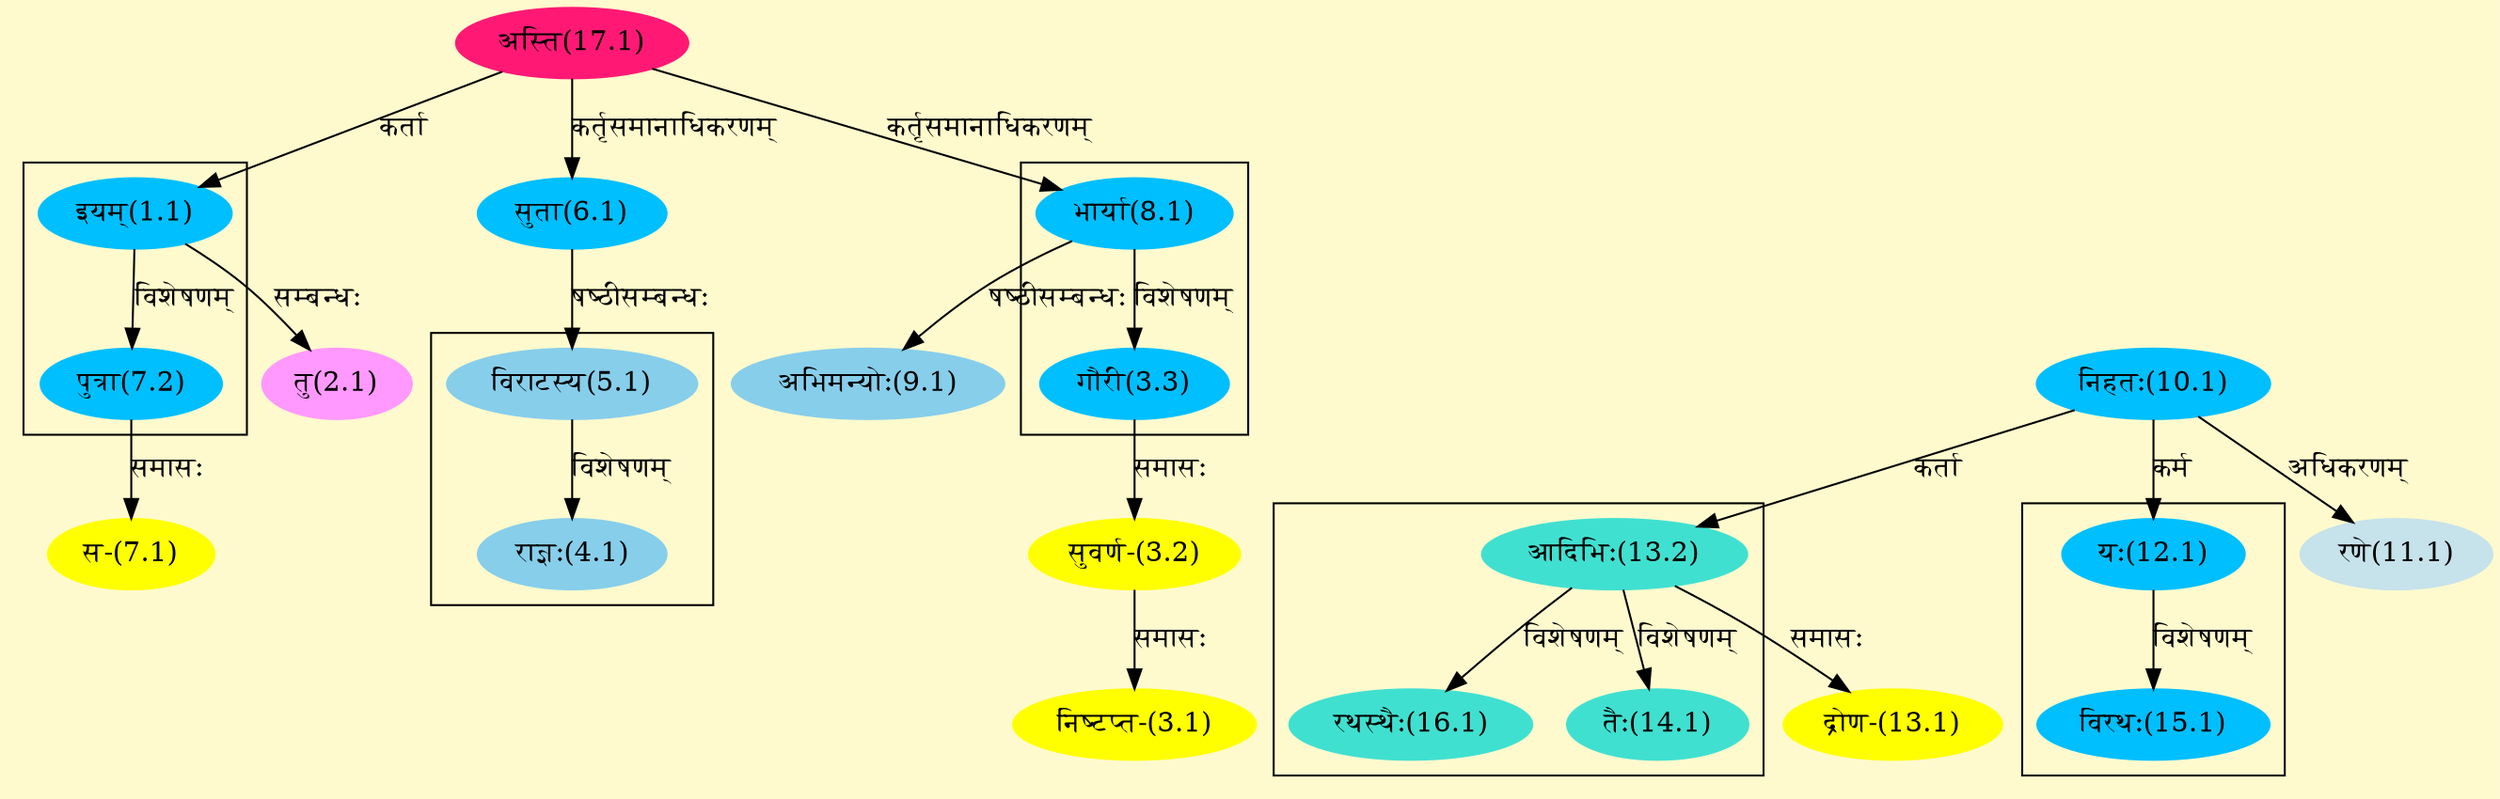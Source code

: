 digraph G{
rankdir=BT;
 compound=true;
 bgcolor="lemonchiffon1";

subgraph cluster_1{
Node3_3 [style=filled, color="#00BFFF" label = "गौरी(3.3)"]
Node8_1 [style=filled, color="#00BFFF" label = "भार्या(8.1)"]

}

subgraph cluster_2{
Node4_1 [style=filled, color="#87CEEB" label = "राज्ञः(4.1)"]
Node5_1 [style=filled, color="#87CEEB" label = "विराटस्य(5.1)"]

}

subgraph cluster_3{
Node7_2 [style=filled, color="#00BFFF" label = "पुत्रा(7.2)"]
Node1_1 [style=filled, color="#00BFFF" label = "इयम्(1.1)"]

}

subgraph cluster_4{
Node14_1 [style=filled, color="#40E0D0" label = "तैः(14.1)"]
Node13_2 [style=filled, color="#40E0D0" label = "आदिभिः(13.2)"]
Node16_1 [style=filled, color="#40E0D0" label = "रथस्थैः(16.1)"]

}

subgraph cluster_5{
Node15_1 [style=filled, color="#00BFFF" label = "विरथः(15.1)"]
Node12_1 [style=filled, color="#00BFFF" label = "यः(12.1)"]

}
Node1_1 [style=filled, color="#00BFFF" label = "इयम्(1.1)"]
Node17_1 [style=filled, color="#FF1975" label = "अस्ति(17.1)"]
Node2_1 [style=filled, color="#FF99FF" label = "तु(2.1)"]
Node3_1 [style=filled, color="#FFFF00" label = "निष्टप्त-(3.1)"]
Node3_2 [style=filled, color="#FFFF00" label = "सुवर्ण-(3.2)"]
Node3_3 [style=filled, color="#00BFFF" label = "गौरी(3.3)"]
Node5_1 [style=filled, color="#87CEEB" label = "विराटस्य(5.1)"]
Node6_1 [style=filled, color="#00BFFF" label = "सुता(6.1)"]
Node7_1 [style=filled, color="#FFFF00" label = "स-(7.1)"]
Node7_2 [style=filled, color="#00BFFF" label = "पुत्रा(7.2)"]
Node8_1 [style=filled, color="#00BFFF" label = "भार्या(8.1)"]
Node9_1 [style=filled, color="#87CEEB" label = "अभिमन्योः(9.1)"]
Node11_1 [style=filled, color="#C6E2EB" label = "रणे(11.1)"]
Node10_1 [style=filled, color="#00BFFF" label = "निहतः(10.1)"]
Node12_1 [style=filled, color="#00BFFF" label = "यः(12.1)"]
Node13_1 [style=filled, color="#FFFF00" label = "द्रोण-(13.1)"]
Node13_2 [style=filled, color="#40E0D0" label = "आदिभिः(13.2)"]
/* Start of Relations section */

Node1_1 -> Node17_1 [  label="कर्ता"  dir="back" ]
Node2_1 -> Node1_1 [  label="सम्बन्धः"  dir="back" ]
Node3_1 -> Node3_2 [  label="समासः"  dir="back" ]
Node3_2 -> Node3_3 [  label="समासः"  dir="back" ]
Node3_3 -> Node8_1 [  label="विशेषणम्"  dir="back" ]
Node4_1 -> Node5_1 [  label="विशेषणम्"  dir="back" ]
Node5_1 -> Node6_1 [  label="षष्ठीसम्बन्धः"  dir="back" ]
Node6_1 -> Node17_1 [  label="कर्तृसमानाधिकरणम्"  dir="back" ]
Node7_1 -> Node7_2 [  label="समासः"  dir="back" ]
Node7_2 -> Node1_1 [  label="विशेषणम्"  dir="back" ]
Node8_1 -> Node17_1 [  label="कर्तृसमानाधिकरणम्"  dir="back" ]
Node9_1 -> Node8_1 [  label="षष्ठीसम्बन्धः"  dir="back" ]
Node11_1 -> Node10_1 [  label="अधिकरणम्"  dir="back" ]
Node12_1 -> Node10_1 [  label="कर्म"  dir="back" ]
Node13_1 -> Node13_2 [  label="समासः"  dir="back" ]
Node13_2 -> Node10_1 [  label="कर्ता"  dir="back" ]
Node14_1 -> Node13_2 [  label="विशेषणम्"  dir="back" ]
Node15_1 -> Node12_1 [  label="विशेषणम्"  dir="back" ]
Node16_1 -> Node13_2 [  label="विशेषणम्"  dir="back" ]
}

